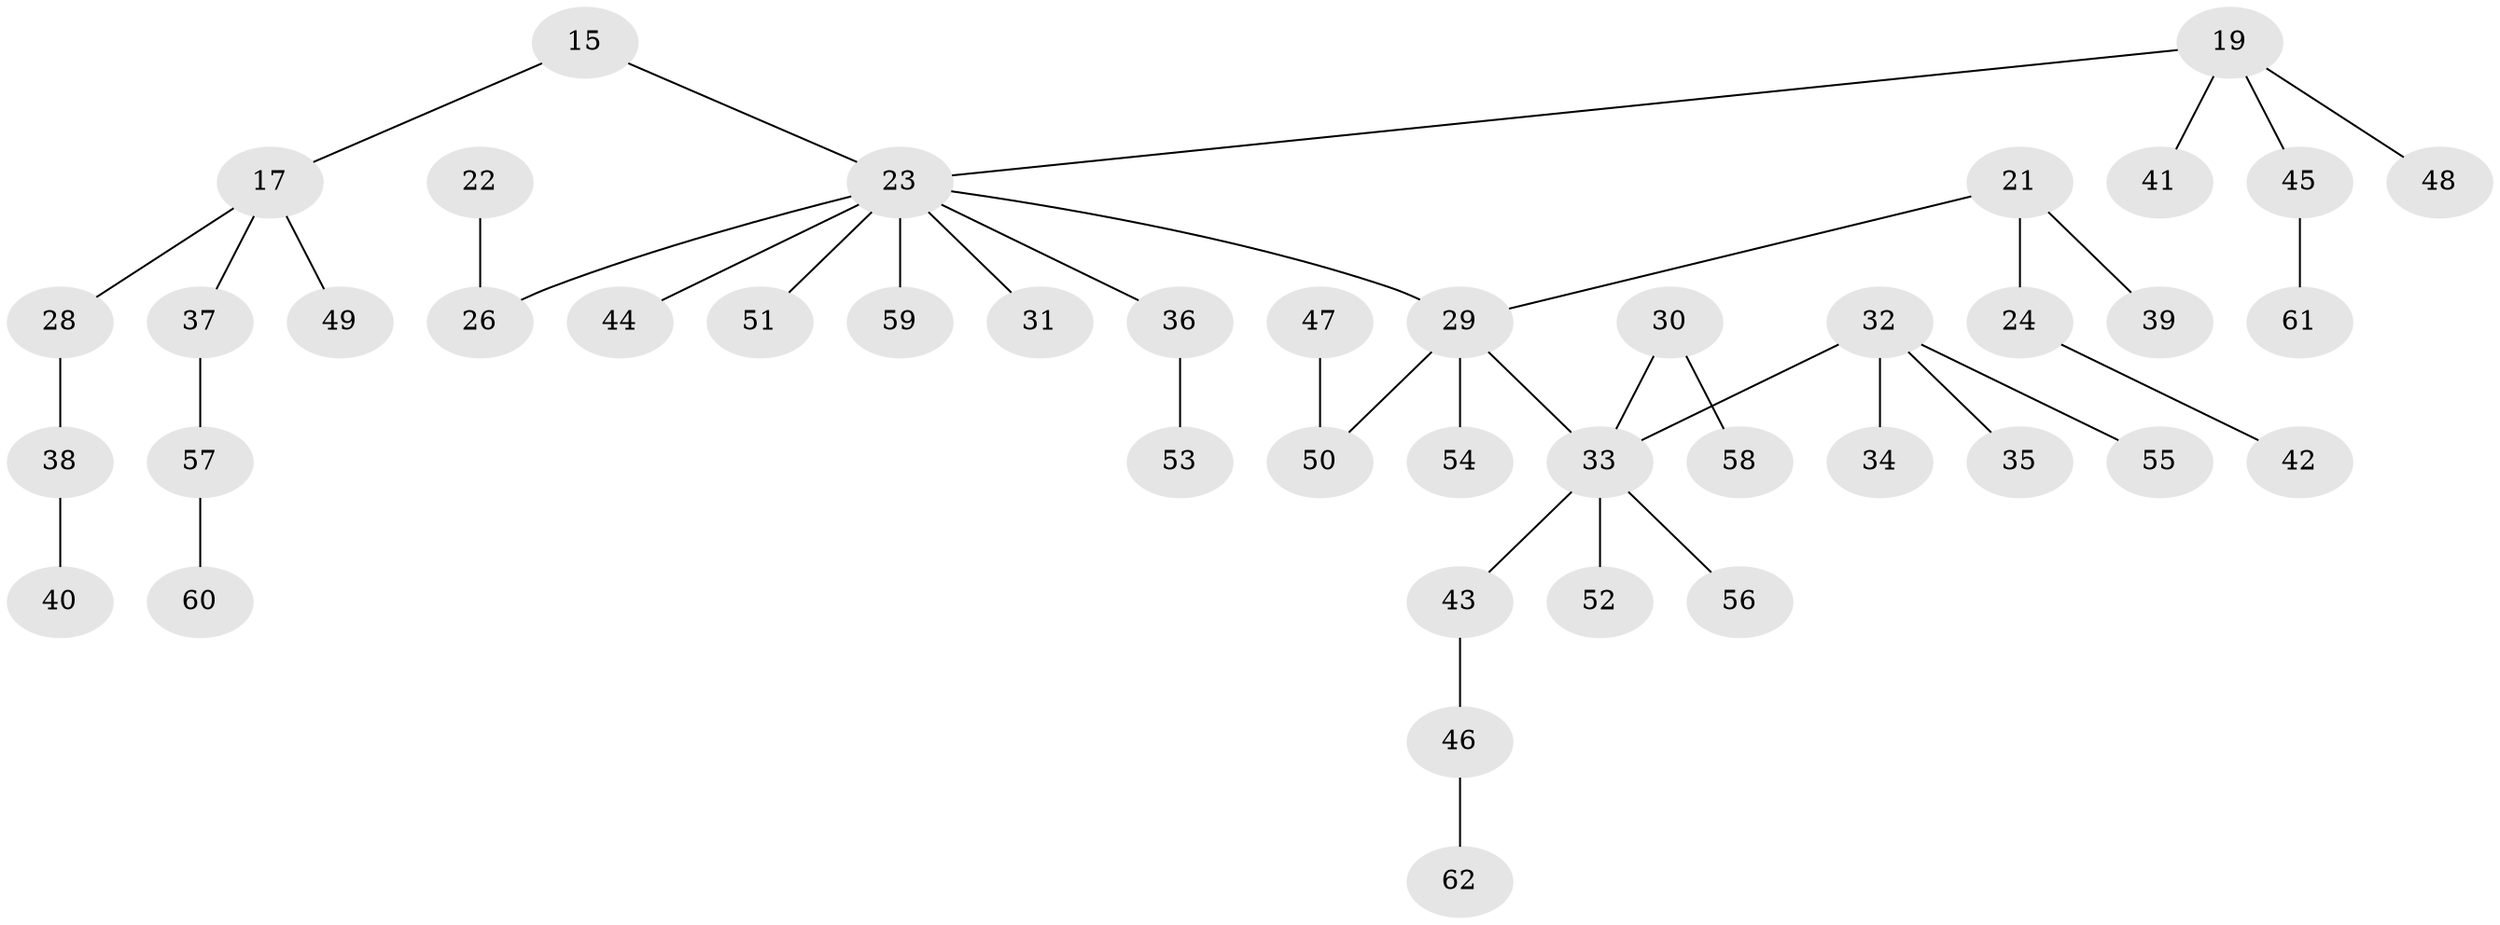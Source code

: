 // original degree distribution, {2: 0.3064516129032258, 4: 0.08064516129032258, 5: 0.06451612903225806, 1: 0.46774193548387094, 3: 0.08064516129032258}
// Generated by graph-tools (version 1.1) at 2025/56/03/04/25 21:56:22]
// undirected, 43 vertices, 42 edges
graph export_dot {
graph [start="1"]
  node [color=gray90,style=filled];
  15;
  17;
  19;
  21 [super="+14"];
  22;
  23 [super="+18"];
  24;
  26 [super="+20"];
  28;
  29 [super="+6+16+5"];
  30;
  31;
  32 [super="+27"];
  33 [super="+8+12"];
  34;
  35;
  36;
  37;
  38;
  39;
  40;
  41;
  42;
  43;
  44;
  45;
  46;
  47;
  48;
  49;
  50 [super="+25"];
  51;
  52;
  53;
  54;
  55;
  56;
  57;
  58;
  59;
  60;
  61;
  62;
  15 -- 17;
  15 -- 23;
  17 -- 28;
  17 -- 37;
  17 -- 49;
  19 -- 41;
  19 -- 45;
  19 -- 48;
  19 -- 23;
  21 -- 24;
  21 -- 29;
  21 -- 39;
  22 -- 26;
  23 -- 31;
  23 -- 51;
  23 -- 36;
  23 -- 44;
  23 -- 59;
  23 -- 29;
  23 -- 26;
  24 -- 42;
  28 -- 38;
  29 -- 54;
  29 -- 33;
  29 -- 50;
  30 -- 58;
  30 -- 33;
  32 -- 33;
  32 -- 34;
  32 -- 35;
  32 -- 55;
  33 -- 56;
  33 -- 43;
  33 -- 52;
  36 -- 53;
  37 -- 57;
  38 -- 40;
  43 -- 46;
  45 -- 61;
  46 -- 62;
  47 -- 50;
  57 -- 60;
}
